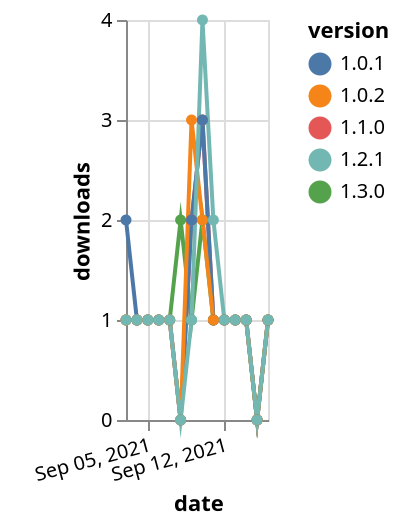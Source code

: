 {"$schema": "https://vega.github.io/schema/vega-lite/v5.json", "description": "A simple bar chart with embedded data.", "data": {"values": [{"date": "2021-09-03", "total": 174, "delta": 1, "version": "1.1.0"}, {"date": "2021-09-04", "total": 175, "delta": 1, "version": "1.1.0"}, {"date": "2021-09-05", "total": 176, "delta": 1, "version": "1.1.0"}, {"date": "2021-09-06", "total": 177, "delta": 1, "version": "1.1.0"}, {"date": "2021-09-07", "total": 178, "delta": 1, "version": "1.1.0"}, {"date": "2021-09-08", "total": 178, "delta": 0, "version": "1.1.0"}, {"date": "2021-09-09", "total": 180, "delta": 2, "version": "1.1.0"}, {"date": "2021-09-10", "total": 183, "delta": 3, "version": "1.1.0"}, {"date": "2021-09-11", "total": 184, "delta": 1, "version": "1.1.0"}, {"date": "2021-09-12", "total": 185, "delta": 1, "version": "1.1.0"}, {"date": "2021-09-13", "total": 186, "delta": 1, "version": "1.1.0"}, {"date": "2021-09-14", "total": 187, "delta": 1, "version": "1.1.0"}, {"date": "2021-09-15", "total": 187, "delta": 0, "version": "1.1.0"}, {"date": "2021-09-16", "total": 188, "delta": 1, "version": "1.1.0"}, {"date": "2021-09-03", "total": 163, "delta": 1, "version": "1.3.0"}, {"date": "2021-09-04", "total": 164, "delta": 1, "version": "1.3.0"}, {"date": "2021-09-05", "total": 165, "delta": 1, "version": "1.3.0"}, {"date": "2021-09-06", "total": 166, "delta": 1, "version": "1.3.0"}, {"date": "2021-09-07", "total": 167, "delta": 1, "version": "1.3.0"}, {"date": "2021-09-08", "total": 169, "delta": 2, "version": "1.3.0"}, {"date": "2021-09-09", "total": 170, "delta": 1, "version": "1.3.0"}, {"date": "2021-09-10", "total": 172, "delta": 2, "version": "1.3.0"}, {"date": "2021-09-11", "total": 173, "delta": 1, "version": "1.3.0"}, {"date": "2021-09-12", "total": 174, "delta": 1, "version": "1.3.0"}, {"date": "2021-09-13", "total": 175, "delta": 1, "version": "1.3.0"}, {"date": "2021-09-14", "total": 176, "delta": 1, "version": "1.3.0"}, {"date": "2021-09-15", "total": 176, "delta": 0, "version": "1.3.0"}, {"date": "2021-09-16", "total": 177, "delta": 1, "version": "1.3.0"}, {"date": "2021-09-03", "total": 184, "delta": 2, "version": "1.0.1"}, {"date": "2021-09-04", "total": 185, "delta": 1, "version": "1.0.1"}, {"date": "2021-09-05", "total": 186, "delta": 1, "version": "1.0.1"}, {"date": "2021-09-06", "total": 187, "delta": 1, "version": "1.0.1"}, {"date": "2021-09-07", "total": 188, "delta": 1, "version": "1.0.1"}, {"date": "2021-09-08", "total": 188, "delta": 0, "version": "1.0.1"}, {"date": "2021-09-09", "total": 190, "delta": 2, "version": "1.0.1"}, {"date": "2021-09-10", "total": 193, "delta": 3, "version": "1.0.1"}, {"date": "2021-09-11", "total": 194, "delta": 1, "version": "1.0.1"}, {"date": "2021-09-12", "total": 195, "delta": 1, "version": "1.0.1"}, {"date": "2021-09-13", "total": 196, "delta": 1, "version": "1.0.1"}, {"date": "2021-09-14", "total": 197, "delta": 1, "version": "1.0.1"}, {"date": "2021-09-15", "total": 197, "delta": 0, "version": "1.0.1"}, {"date": "2021-09-16", "total": 198, "delta": 1, "version": "1.0.1"}, {"date": "2021-09-03", "total": 178, "delta": 1, "version": "1.0.2"}, {"date": "2021-09-04", "total": 179, "delta": 1, "version": "1.0.2"}, {"date": "2021-09-05", "total": 180, "delta": 1, "version": "1.0.2"}, {"date": "2021-09-06", "total": 181, "delta": 1, "version": "1.0.2"}, {"date": "2021-09-07", "total": 182, "delta": 1, "version": "1.0.2"}, {"date": "2021-09-08", "total": 182, "delta": 0, "version": "1.0.2"}, {"date": "2021-09-09", "total": 185, "delta": 3, "version": "1.0.2"}, {"date": "2021-09-10", "total": 187, "delta": 2, "version": "1.0.2"}, {"date": "2021-09-11", "total": 188, "delta": 1, "version": "1.0.2"}, {"date": "2021-09-12", "total": 189, "delta": 1, "version": "1.0.2"}, {"date": "2021-09-13", "total": 190, "delta": 1, "version": "1.0.2"}, {"date": "2021-09-14", "total": 191, "delta": 1, "version": "1.0.2"}, {"date": "2021-09-15", "total": 191, "delta": 0, "version": "1.0.2"}, {"date": "2021-09-16", "total": 192, "delta": 1, "version": "1.0.2"}, {"date": "2021-09-03", "total": 247, "delta": 1, "version": "1.2.1"}, {"date": "2021-09-04", "total": 248, "delta": 1, "version": "1.2.1"}, {"date": "2021-09-05", "total": 249, "delta": 1, "version": "1.2.1"}, {"date": "2021-09-06", "total": 250, "delta": 1, "version": "1.2.1"}, {"date": "2021-09-07", "total": 251, "delta": 1, "version": "1.2.1"}, {"date": "2021-09-08", "total": 251, "delta": 0, "version": "1.2.1"}, {"date": "2021-09-09", "total": 252, "delta": 1, "version": "1.2.1"}, {"date": "2021-09-10", "total": 256, "delta": 4, "version": "1.2.1"}, {"date": "2021-09-11", "total": 258, "delta": 2, "version": "1.2.1"}, {"date": "2021-09-12", "total": 259, "delta": 1, "version": "1.2.1"}, {"date": "2021-09-13", "total": 260, "delta": 1, "version": "1.2.1"}, {"date": "2021-09-14", "total": 261, "delta": 1, "version": "1.2.1"}, {"date": "2021-09-15", "total": 261, "delta": 0, "version": "1.2.1"}, {"date": "2021-09-16", "total": 262, "delta": 1, "version": "1.2.1"}]}, "width": "container", "mark": {"type": "line", "point": {"filled": true}}, "encoding": {"x": {"field": "date", "type": "temporal", "timeUnit": "yearmonthdate", "title": "date", "axis": {"labelAngle": -15}}, "y": {"field": "delta", "type": "quantitative", "title": "downloads"}, "color": {"field": "version", "type": "nominal"}, "tooltip": {"field": "delta"}}}